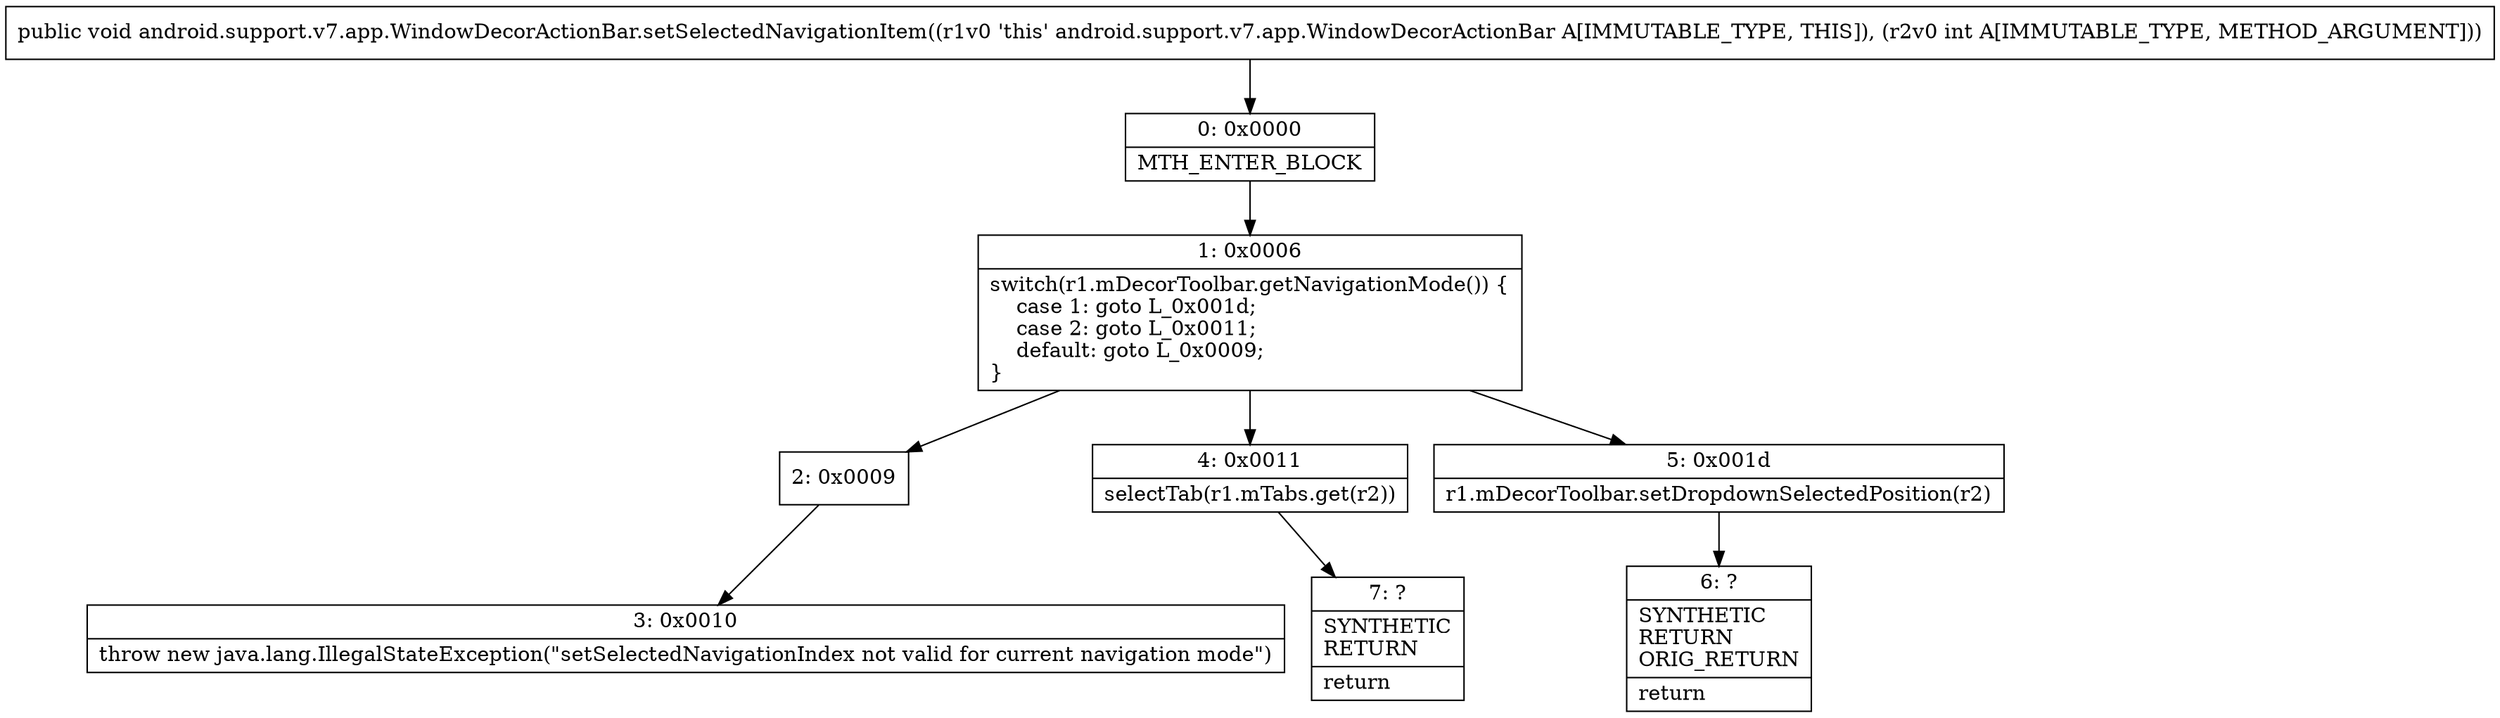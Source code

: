 digraph "CFG forandroid.support.v7.app.WindowDecorActionBar.setSelectedNavigationItem(I)V" {
Node_0 [shape=record,label="{0\:\ 0x0000|MTH_ENTER_BLOCK\l}"];
Node_1 [shape=record,label="{1\:\ 0x0006|switch(r1.mDecorToolbar.getNavigationMode()) \{\l    case 1: goto L_0x001d;\l    case 2: goto L_0x0011;\l    default: goto L_0x0009;\l\}\l}"];
Node_2 [shape=record,label="{2\:\ 0x0009}"];
Node_3 [shape=record,label="{3\:\ 0x0010|throw new java.lang.IllegalStateException(\"setSelectedNavigationIndex not valid for current navigation mode\")\l}"];
Node_4 [shape=record,label="{4\:\ 0x0011|selectTab(r1.mTabs.get(r2))\l}"];
Node_5 [shape=record,label="{5\:\ 0x001d|r1.mDecorToolbar.setDropdownSelectedPosition(r2)\l}"];
Node_6 [shape=record,label="{6\:\ ?|SYNTHETIC\lRETURN\lORIG_RETURN\l|return\l}"];
Node_7 [shape=record,label="{7\:\ ?|SYNTHETIC\lRETURN\l|return\l}"];
MethodNode[shape=record,label="{public void android.support.v7.app.WindowDecorActionBar.setSelectedNavigationItem((r1v0 'this' android.support.v7.app.WindowDecorActionBar A[IMMUTABLE_TYPE, THIS]), (r2v0 int A[IMMUTABLE_TYPE, METHOD_ARGUMENT])) }"];
MethodNode -> Node_0;
Node_0 -> Node_1;
Node_1 -> Node_2;
Node_1 -> Node_4;
Node_1 -> Node_5;
Node_2 -> Node_3;
Node_4 -> Node_7;
Node_5 -> Node_6;
}

